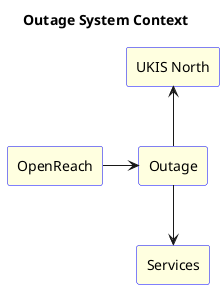 @startuml
skinparam rectangleFontColor black
skinparam queueFontColor black
skinparam databaseFontColor black
skinparam rectangleBackgroundColor lightyellow
skinparam queueBackgroundColor lightyellow
skinparam databaseBackgroundColor lightyellow
skinparam rectangleBorderColor blue
skinparam queueBorderColor blue
skinparam databaseBorderColor blue

title Outage System Context

rectangle "UKIS North" as UkisNorth
rectangle "OpenReach"
rectangle "Outage" as Outage
rectangle Services

Outage-up->UkisNorth
OpenReach-right->Outage
Outage-down->Services

@enduml